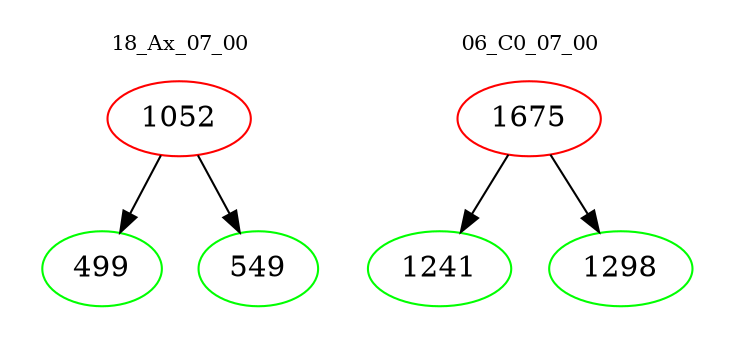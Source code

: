 digraph{
subgraph cluster_0 {
color = white
label = "18_Ax_07_00";
fontsize=10;
T0_1052 [label="1052", color="red"]
T0_1052 -> T0_499 [color="black"]
T0_499 [label="499", color="green"]
T0_1052 -> T0_549 [color="black"]
T0_549 [label="549", color="green"]
}
subgraph cluster_1 {
color = white
label = "06_C0_07_00";
fontsize=10;
T1_1675 [label="1675", color="red"]
T1_1675 -> T1_1241 [color="black"]
T1_1241 [label="1241", color="green"]
T1_1675 -> T1_1298 [color="black"]
T1_1298 [label="1298", color="green"]
}
}
